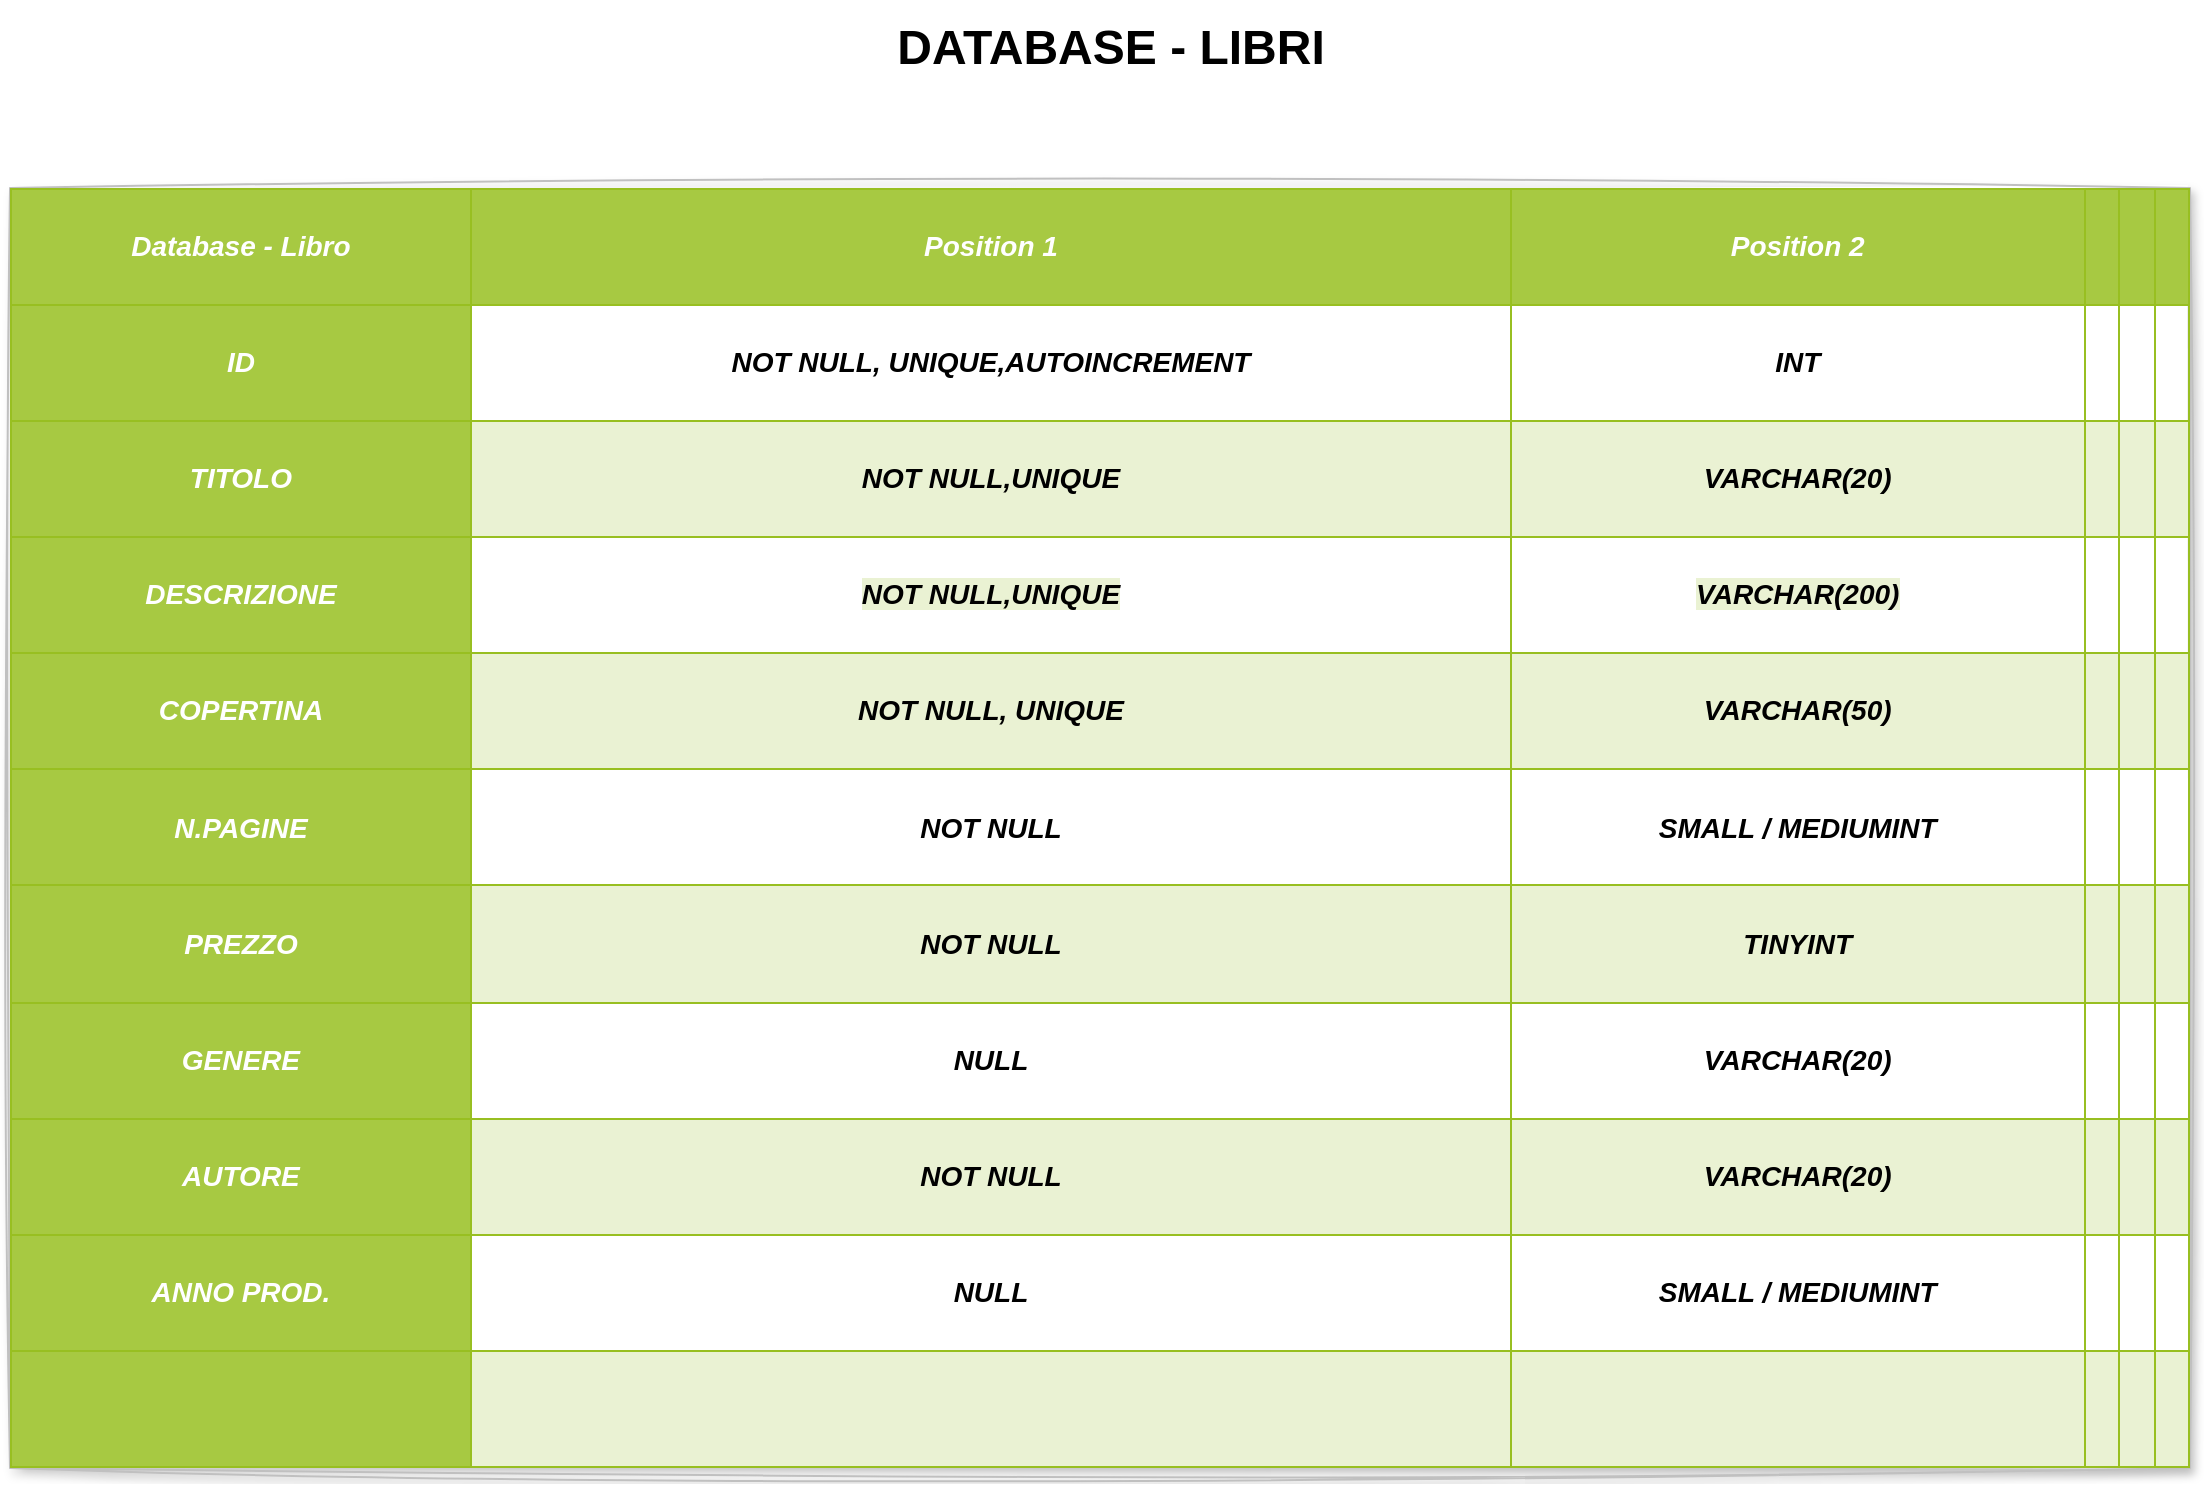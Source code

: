 <mxfile version="20.7.4" type="device"><diagram name="Page-1" id="bd83a815-5ea8-2e97-e5ec-87c9f400f2fa"><mxGraphModel dx="2074" dy="1124" grid="1" gridSize="10" guides="1" tooltips="1" connect="1" arrows="1" fold="1" page="1" pageScale="1.5" pageWidth="1169" pageHeight="826" background="none" math="0" shadow="0"><root><mxCell id="0" style=";html=1;"/><mxCell id="1" style=";html=1;" parent="0"/><mxCell id="1516e18e63f93b96-1" value="&lt;table border=&quot;1&quot; width=&quot;100%&quot; cellpadding=&quot;4&quot; style=&quot;width: 100% ; height: 100% ; border-collapse: collapse&quot;&gt;&lt;tbody&gt;&lt;tr style=&quot;background-color: #a7c942 ; color: #ffffff ; border: 1px solid #98bf21&quot;&gt;&lt;th&gt;Database - Libro&lt;/th&gt;&lt;th&gt;Position 1&lt;/th&gt;&lt;th&gt;Position 2&lt;/th&gt;&lt;th&gt;&lt;br&gt;&lt;/th&gt;&lt;th&gt;&lt;br&gt;&lt;/th&gt;&lt;th&gt;&lt;/th&gt;&lt;/tr&gt;&lt;tr style=&quot;border: 1px solid #98bf21&quot;&gt;&lt;td style=&quot;background-color: #a7c942 ; color: #ffffff ; border: 1px solid #98bf21&quot;&gt;ID&lt;/td&gt;&lt;td style=&quot;&quot;&gt;NOT NULL, UNIQUE,AUTOINCREMENT&lt;/td&gt;&lt;td&gt;INT&lt;/td&gt;&lt;td&gt;&lt;br&gt;&lt;/td&gt;&lt;td&gt;&lt;br&gt;&lt;/td&gt;&lt;td&gt;&lt;br&gt;&lt;/td&gt;&lt;/tr&gt;&lt;tr style=&quot;background-color: #eaf2d3 ; border: 1px solid #98bf21&quot;&gt;&lt;td style=&quot;background-color: #a7c942 ; color: #ffffff ; border: 1px solid #98bf21&quot;&gt;TITOLO&lt;/td&gt;&lt;td&gt;NOT NULL,UNIQUE&lt;/td&gt;&lt;td&gt;VARCHAR(20)&lt;/td&gt;&lt;td&gt;&lt;br&gt;&lt;/td&gt;&lt;td&gt;&lt;br&gt;&lt;/td&gt;&lt;td&gt;&lt;br&gt;&lt;/td&gt;&lt;/tr&gt;&lt;tr style=&quot;border: 1px solid #98bf21&quot;&gt;&lt;td style=&quot;background-color: #a7c942 ; color: #ffffff ; border: 1px solid #98bf21&quot;&gt;DESCRIZIONE&lt;/td&gt;&lt;td&gt;&lt;span style=&quot;background-color: rgb(234, 242, 211);&quot;&gt;NOT NULL,UNIQUE&lt;/span&gt;&lt;/td&gt;&lt;td&gt;&lt;span style=&quot;background-color: rgb(234, 242, 211);&quot;&gt;VARCHAR(200)&lt;/span&gt;&lt;/td&gt;&lt;td&gt;&lt;br&gt;&lt;/td&gt;&lt;td&gt;&lt;br&gt;&lt;/td&gt;&lt;td&gt;&lt;br&gt;&lt;/td&gt;&lt;/tr&gt;&lt;tr style=&quot;background-color: #eaf2d3 ; border: 1px solid #98bf21&quot;&gt;&lt;td style=&quot;background-color: #a7c942 ; color: #ffffff ; border: 1px solid #98bf21&quot;&gt;COPERTINA&lt;/td&gt;&lt;td&gt;NOT NULL, UNIQUE&lt;/td&gt;&lt;td&gt;VARCHAR(50)&lt;/td&gt;&lt;td&gt;&lt;br&gt;&lt;/td&gt;&lt;td&gt;&lt;br&gt;&lt;/td&gt;&lt;td&gt;&lt;br&gt;&lt;/td&gt;&lt;/tr&gt;&lt;tr style=&quot;border: 1px solid #98bf21&quot;&gt;&lt;td style=&quot;background-color: #a7c942 ; color: #ffffff ; border: 1px solid #98bf21&quot;&gt;N.PAGINE&lt;br&gt;&lt;/td&gt;&lt;td&gt;NOT NULL&lt;/td&gt;&lt;td&gt;SMALL / MEDIUMINT&lt;br&gt;&lt;/td&gt;&lt;td&gt;&lt;br&gt;&lt;/td&gt;&lt;td&gt;&lt;br&gt;&lt;/td&gt;&lt;td&gt;&lt;br&gt;&lt;/td&gt;&lt;/tr&gt;&lt;tr style=&quot;background-color: #eaf2d3 ; border: 1px solid #98bf21&quot;&gt;&lt;td style=&quot;background-color: #a7c942 ; color: #ffffff ; border: 1px solid #98bf21&quot;&gt;PREZZO&lt;/td&gt;&lt;td&gt;NOT NULL&lt;/td&gt;&lt;td&gt;TINYINT&lt;br&gt;&lt;/td&gt;&lt;td&gt;&lt;br&gt;&lt;/td&gt;&lt;td&gt;&lt;br&gt;&lt;/td&gt;&lt;td&gt;&lt;br&gt;&lt;/td&gt;&lt;/tr&gt;&lt;tr style=&quot;border: 1px solid #98bf21&quot;&gt;&lt;td style=&quot;background-color: #a7c942 ; color: #ffffff ; border: 1px solid #98bf21&quot;&gt;GENERE&lt;/td&gt;&lt;td&gt;NULL&lt;/td&gt;&lt;td&gt;VARCHAR(20)&lt;/td&gt;&lt;td&gt;&lt;br&gt;&lt;/td&gt;&lt;td&gt;&lt;br&gt;&lt;/td&gt;&lt;td&gt;&lt;br&gt;&lt;/td&gt;&lt;/tr&gt;&lt;tr style=&quot;background-color: #eaf2d3 ; border: 1px solid #98bf21&quot;&gt;&lt;td style=&quot;background-color: #a7c942 ; color: #ffffff ; border: 1px solid #98bf21&quot;&gt;AUTORE&lt;/td&gt;&lt;td&gt;NOT NULL&lt;/td&gt;&lt;td&gt;VARCHAR(20)&lt;/td&gt;&lt;td&gt;&lt;br&gt;&lt;/td&gt;&lt;td&gt;&lt;br&gt;&lt;/td&gt;&lt;td&gt;&lt;br&gt;&lt;/td&gt;&lt;/tr&gt;&lt;tr style=&quot;border: 1px solid #98bf21&quot;&gt;&lt;td style=&quot;background-color: #a7c942 ; color: #ffffff ; border: 1px solid #98bf21&quot;&gt;ANNO PROD.&lt;/td&gt;&lt;td&gt;NULL&lt;/td&gt;&lt;td&gt;SMALL / MEDIUMINT&lt;br&gt;&lt;/td&gt;&lt;td&gt;&lt;br&gt;&lt;/td&gt;&lt;td&gt;&lt;br&gt;&lt;/td&gt;&lt;td&gt;&lt;br&gt;&lt;/td&gt;&lt;/tr&gt;&lt;tr style=&quot;background-color: #eaf2d3 ; border: 1px solid #98bf21&quot;&gt;&lt;td style=&quot;background-color: #a7c942 ; color: #ffffff ; border: 1px solid #98bf21&quot;&gt;&lt;br&gt;&lt;/td&gt;&lt;td&gt;&lt;br&gt;&lt;/td&gt;&lt;td&gt;&lt;br&gt;&lt;/td&gt;&lt;td&gt;&lt;br&gt;&lt;/td&gt;&lt;td&gt;&lt;br&gt;&lt;/td&gt;&lt;td&gt;&lt;br&gt;&lt;/td&gt;&lt;/tr&gt;&lt;/tbody&gt;&lt;/table&gt;" style="text;html=1;strokeColor=#c0c0c0;fillColor=#ffffff;overflow=fill;rounded=0;shadow=1;fontSize=14;fontColor=#000000;sketch=1;curveFitting=1;jiggle=2;align=center;fontStyle=3;" parent="1" vertex="1"><mxGeometry x="310" y="120" width="1090" height="640" as="geometry"/></mxCell><mxCell id="1516e18e63f93b96-3" value="DATABASE - LIBRI" style="text;strokeColor=none;fillColor=none;html=1;fontSize=24;fontStyle=1;verticalAlign=middle;align=center;rounded=0;shadow=1;sketch=1;curveFitting=1;jiggle=2;" parent="1" vertex="1"><mxGeometry x="470" y="30" width="780" height="40" as="geometry"/></mxCell></root></mxGraphModel></diagram></mxfile>